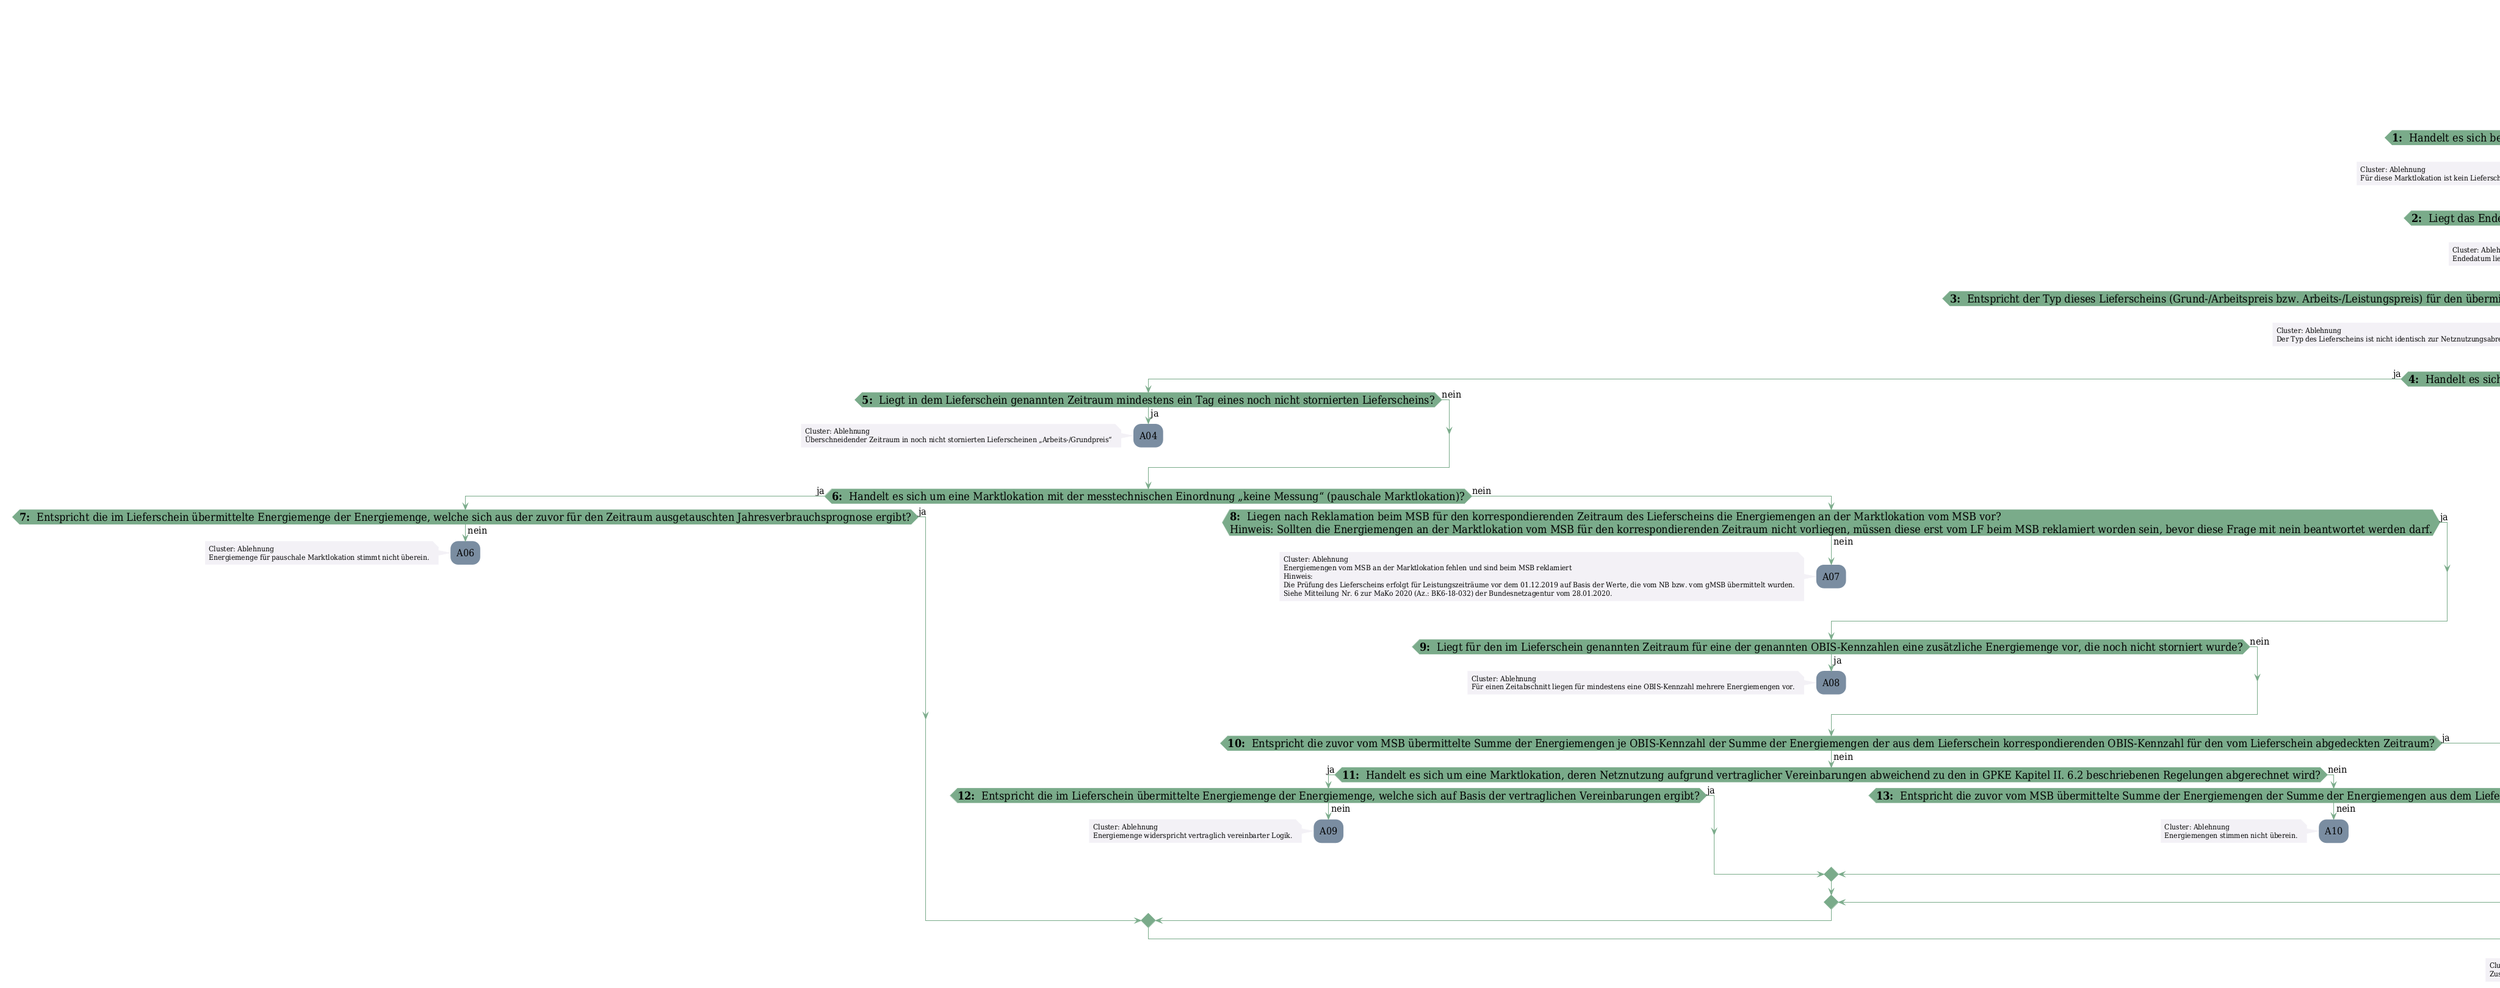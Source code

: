 @startuml
skinparam Shadowing false
skinparam NoteBorderColor #f3f1f6
skinparam NoteBackgroundColor #f3f1f6
skinparam NoteFontSize 12
skinparam ActivityBorderColor none
skinparam ActivityBackgroundColor #7a8da1
skinparam ActivityFontSize 16
skinparam ArrowColor #7aab8a
skinparam ArrowFontSize 16
skinparam ActivityDiamondBackgroundColor #7aab8a
skinparam ActivityDiamondBorderColor #7aab8a
skinparam ActivityDiamondFontSize 18
skinparam defaultFontName DejaVu Serif Condensed
skinparam ActivityEndColor #669580

header
<b>FV2210
2022-12-12
endheader

title
GPKE

6.5.1: AD: Beginn der Ersatz-/Grundversorgung



end title
:<b>E_0405</b>;
note right
<b><i>Prüfende Rolle: LF
end note

if (<b>1: </b> Handelt es sich bei der Marktlokation um eine verbrauchende Marktlokation?) then (ja)
else (nein)
    :A01;
    note left
        Cluster: Ablehnung
        Für diese Marktlokation ist kein Lieferschein zu versenden.
    endnote
    kill;
endif
if (<b>2: </b> Liegt das Endedatum des Zeitraums des Lieferscheins in der Zukunft?) then (ja)
    :A02;
    note left
        Cluster: Ablehnung
        Endedatum liegt in der Zukunft.
    endnote
    kill;
else (nein)
endif
if (<b>3: </b> Entspricht der Typ dieses Lieferscheins (Grund-/Arbeitspreis bzw. Arbeits-/Leistungspreis&#41; für den übermittelten Zeit-raum mit der an der Marktlokation hinterlegten Netznutzungsabrechnungsvariante (Grund-/Arbeitspreis bzw. Arbeits-/Leistungspreis&#41;?) then (ja)
else (nein)
    :A03;
    note left
        Cluster: Ablehnung
        Der Typ des Lieferscheins ist nicht identisch zur Netznutzungsabrechnungsvariante.
    endnote
    kill;
endif
if (<b>4: </b> Handelt es sich um einen Lieferschein vom Typ „Grund-/ Arbeitspreis“?) then (ja)
    if (<b>5: </b> Liegt in dem Lieferschein genannten Zeitraum mindestens ein Tag eines noch nicht stornierten Lieferscheins?) then (ja)
        :A04;
        note left
            Cluster: Ablehnung
            Überschneidender Zeitraum in noch nicht stornierten Lieferscheinen „Arbeits-/Grundpreis“
        endnote
        kill;
    else (nein)
    endif
    if (<b>6: </b> Handelt es sich um eine Marktlokation mit der messtechnischen Einordnung „keine Messung“ (pauschale Marktlokation&#41;?) then (ja)
        if (<b>7: </b> Entspricht die im Lieferschein übermittelte Energiemenge der Energiemenge, welche sich aus der zuvor für den Zeitraum ausgetauschten Jahresverbrauchsprognose ergibt?) then (ja)
        else (nein)
            :A06;
            note left
                Cluster: Ablehnung
                Energiemenge für pauschale Marktlokation stimmt nicht überein.
            endnote
            kill;
        endif
    else (nein)
        if (<b>8: </b> Liegen nach Reklamation beim MSB für den korrespondierenden Zeitraum des Lieferscheins die Energiemengen an der Marktlokation vom MSB vor?
Hinweis: Sollten die Energiemengen an der Marktlokation vom MSB für den korrespondierenden Zeitraum nicht vorliegen, müssen diese erst vom LF beim MSB reklamiert worden sein, bevor diese Frage mit nein beantwortet werden darf.) then (ja)
        else (nein)
            :A07;
            note left
                Cluster: Ablehnung
                Energiemengen vom MSB an der Marktlokation fehlen und sind beim MSB reklamiert
                Hinweis: 
                Die Prüfung des Lieferscheins erfolgt für Leistungszeiträume vor dem 01.12.2019 auf Basis der Werte, die vom NB bzw. vom gMSB übermittelt wurden.
                Siehe Mitteilung Nr. 6 zur MaKo 2020 (Az.: BK6-18-032&#41; der Bundesnetzagentur vom 28.01.2020.
            endnote
            kill;
        endif
        if (<b>9: </b> Liegt für den im Lieferschein genannten Zeitraum für eine der genannten OBIS-Kennzahlen eine zusätzliche Energiemenge vor, die noch nicht storniert wurde?) then (ja)
            :A08;
            note left
                Cluster: Ablehnung
                Für einen Zeitabschnitt liegen für mindestens eine OBIS-Kennzahl mehrere Energiemengen vor.
            endnote
            kill;
        else (nein)
        endif
        if (<b>10: </b> Entspricht die zuvor vom MSB übermittelte Summe der Energiemengen je OBIS-Kennzahl der Summe der Energiemengen der aus dem Lieferschein korrespondierenden OBIS-Kennzahl für den vom Lieferschein abgedeckten Zeitraum?) then (ja)
        else (nein)
            if (<b>11: </b> Handelt es sich um eine Marktlokation, deren Netznutzung aufgrund vertraglicher Vereinbarungen abweichend zu den in GPKE Kapitel II. 6.2 beschriebenen Regelungen abgerechnet wird?) then (ja)
                if (<b>12: </b> Entspricht die im Lieferschein übermittelte Energiemenge der Energiemenge, welche sich auf Basis der vertraglichen Vereinbarungen ergibt?) then (ja)
                else (nein)
                    :A09;
                    note left
                        Cluster: Ablehnung
                        Energiemenge widerspricht vertraglich vereinbarter Logik.
                    endnote
                    kill;
                endif
            else (nein)
                if (<b>13: </b> Entspricht die zuvor vom MSB übermittelte Summe der Energiemengen der Summe der Energiemengen aus dem Lieferschein für den vom Lieferschein abgedeckten Zeit-raum?) then (ja)
                else (nein)
                    :A10;
                    note left
                        Cluster: Ablehnung
                        Energiemengen stimmen nicht überein.
                    endnote
                    kill;
                endif
            endif
        endif
    endif
else (nein)
    if (<b>14: </b> Handelt es sich um eine Marktlokation mit der messtech-nischen Einordnung „keine Messung“ (pauschale Markt-lokation&#41;?) then (ja)
        if (<b>15: </b> Entspricht die Energiemenge aus dem Lieferschein den bilateral vertraglichen Vereinbarungen?) then (ja)
        else (nein)
            :A11;
            note left
                Cluster: Ablehnung
                Energiemenge für pauschale Marktlokation stimmt nicht überein.
            endnote
            kill;
        endif
    else (nein)
        if (<b>16: </b> Liegen nach Reklamation für den korrespondierenden Zeit-raum des Lieferscheins die Lastgänge an der Marktlokation vom MSB und ggf. das Leistungsmaximum (bei iMS vom MSB, bei kME mit RLM aus Lastgang vom LF entnommen und bei einem unterjährigen Lieferantenwechsel vom NB&#41; vor?
Hinweis: Sollten die Lastgänge an der Marktlokation vom MSB für den korrespondierenden Zeitraum des Lieferscheins nicht vorliegen, müssen diese erst vom LF beim MSB reklamiert worden sein, bevor diese Frage mit nein beantwortet werden darf.) then (ja)
        else (nein)
            :A12;
            note left
                Cluster: Ablehnung
                Lastgänge vom MSB an der Marktlokation fehlen und sind beim MSB reklamiert oder vom NB fehlt die Nachricht „Arbeit und Leistungsmaximum Kalenderjahr vor Lieferbeginn".
            endnote
            kill;
        endif
        if (<b>17: </b> Handelt es sich um eine Marktlokation, deren Netznutzung aufgrund vertraglicher Vereinbarungen abweichend zu den in GPKE Kapitel II. 6.2 beschriebenen Regelungen abgerechnet wird?) then (ja)
            if (<b>18: </b> Entspricht die Energiemenge bzw. das Leistungsmaximum aus dem Lieferschein den bilateral vertraglichen Vereinbarungen?) then (ja)
            else (nein)
                :A13;
                note left
                    Cluster: Ablehnung
                    Energiemenge bzw. Leistungsmaximum aus dem Lieferschein entspricht nicht der vertraglich vereinbarten Energiemenge.
                endnote
                kill;
            endif
        else (nein)
            if (<b>19: </b> Handelt es sich um eine Marktlokation mit der messtechnischen Einordnung „iMS“?) then (ja)
                if (<b>20: </b> Entspricht das im Lieferschein übermittelte Leistungsmaximum dem Leistungsmaximum, das zuvor vom MSB über-mittelt wurde oder dem Leistungsmaximum, welches bei einem unterjährigen Lieferantenwechsel vom NB an den LF übermittelt wurde?) then (ja)
                else (nein)
                    :A14;
                    note left
                        Cluster: Ablehnung
                        Leistungsmaximum aus dem Lieferschein ist nicht identisch zum vorliegenden Leistungsmaximum.
                    endnote
                    kill;
                endif
                if (<b>22: </b> Entspricht jede auf dem Lieferschein vorkommende Energiemenge je Position (OBIS-Kennzahl und Zeitraum&#41; einer Summe der vom MSB zuvor übermittelten ¼ h-Werte unter Berücksichtigung von möglichen kaufmännischen Rundungen, wobei ggf. die Energiemengen aus den bisher gemessenen Arbeits- und Leistungswerten des NB berücksichtigt wurden?) then (ja)
                else (nein)
                    :A16;
                    note left
                        Cluster: Ablehnung
                        Energiemenge aus dem Lieferschein entspricht nicht der Summe aus dem Lastgang.
                    endnote
                    kill;
                endif
            else (nein)
                if (<b>21: </b> Entspricht das im Lieferschein übermittelte Leistungsmaximum dem vorliegenden Leistungsmaximum beim LF, welches aus dem Lastgang vom MSB entnommen oder das Leistungsmaximum, welches bei einem unterjährigen Lieferantenwechsel vom NB an den LF übermittelt wurde?) then (ja)
                else (nein)
                    :A15;
                    note left
                        Cluster: Ablehnung
                        Leistungsmaximum unplausibel
                    endnote
                    kill;
                endif
                if (<b>22: </b> Entspricht jede auf dem Lieferschein vorkommende Energiemenge je Position (OBIS-Kennzahl und Zeitraum&#41; einer Summe der vom MSB zuvor übermittelten ¼ h-Werte unter Berücksichtigung von möglichen kaufmännischen Rundungen, wobei ggf. die Energiemengen aus den bisher gemessenen Arbeits- und Leistungswerten des NB berücksichtigt wurden?) then (ja)
                else (nein)
                    :A16;
                    note left
                        Cluster: Ablehnung
                        Energiemenge aus dem Lieferschein entspricht nicht der Summe aus dem Lastgang.
                    endnote
                    kill;
                endif
            endif
            if (<b>22: </b> Entspricht jede auf dem Lieferschein vorkommende Energiemenge je Position (OBIS-Kennzahl und Zeitraum&#41; einer Summe der vom MSB zuvor übermittelten ¼ h-Werte unter Berücksichtigung von möglichen kaufmännischen Rundungen, wobei ggf. die Energiemengen aus den bisher gemessenen Arbeits- und Leistungswerten des NB berücksichtigt wurden?) then (ja)
            else (nein)
                :A16;
                note left
                    Cluster: Ablehnung
                    Energiemenge aus dem Lieferschein entspricht nicht der Summe aus dem Lastgang.
                endnote
                kill;
            endif
        endif
    endif
endif
:A05;
note left
    Cluster: Zustimmung
    Zustimmung
endnote
kill;

@enduml
